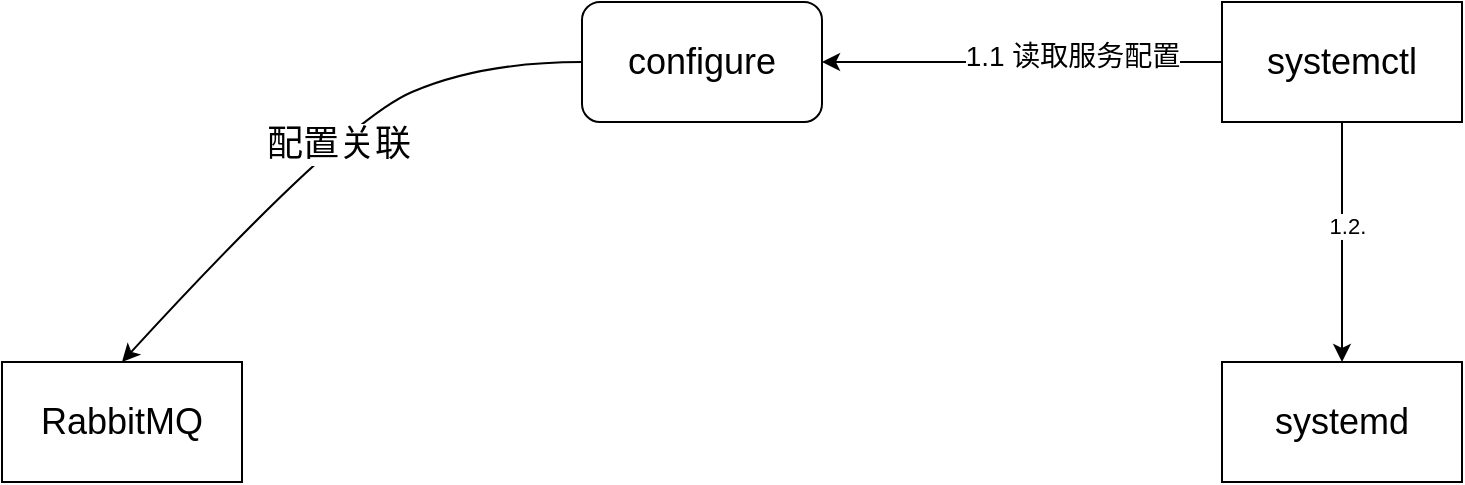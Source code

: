 <mxfile version="26.0.6">
  <diagram name="第 1 页" id="HoKP_vbM25ogzjFkeZG_">
    <mxGraphModel dx="1461" dy="905" grid="1" gridSize="10" guides="1" tooltips="1" connect="1" arrows="1" fold="1" page="1" pageScale="1" pageWidth="827" pageHeight="1169" math="0" shadow="0">
      <root>
        <mxCell id="0" />
        <mxCell id="1" parent="0" />
        <mxCell id="fNBpvGHN1iZ3Em6MJ2G6-1" value="&lt;font style=&quot;font-size: 18px;&quot;&gt;systemctl&lt;/font&gt;" style="rounded=0;whiteSpace=wrap;html=1;" vertex="1" parent="1">
          <mxGeometry x="670" y="110" width="120" height="60" as="geometry" />
        </mxCell>
        <mxCell id="fNBpvGHN1iZ3Em6MJ2G6-2" value="&lt;font style=&quot;font-size: 18px;&quot;&gt;systemd&lt;/font&gt;" style="rounded=0;whiteSpace=wrap;html=1;" vertex="1" parent="1">
          <mxGeometry x="670" y="290" width="120" height="60" as="geometry" />
        </mxCell>
        <mxCell id="fNBpvGHN1iZ3Em6MJ2G6-3" value="&lt;font style=&quot;font-size: 18px;&quot;&gt;RabbitMQ&lt;/font&gt;" style="rounded=0;whiteSpace=wrap;html=1;" vertex="1" parent="1">
          <mxGeometry x="60" y="290" width="120" height="60" as="geometry" />
        </mxCell>
        <mxCell id="fNBpvGHN1iZ3Em6MJ2G6-4" value="&lt;font style=&quot;font-size: 18px;&quot;&gt;configure&lt;/font&gt;" style="rounded=1;whiteSpace=wrap;html=1;" vertex="1" parent="1">
          <mxGeometry x="350" y="110" width="120" height="60" as="geometry" />
        </mxCell>
        <mxCell id="fNBpvGHN1iZ3Em6MJ2G6-5" value="" style="curved=1;endArrow=classic;html=1;rounded=0;exitX=0;exitY=0.5;exitDx=0;exitDy=0;entryX=0.5;entryY=0;entryDx=0;entryDy=0;" edge="1" parent="1" source="fNBpvGHN1iZ3Em6MJ2G6-4" target="fNBpvGHN1iZ3Em6MJ2G6-3">
          <mxGeometry width="50" height="50" relative="1" as="geometry">
            <mxPoint x="230" y="170" as="sourcePoint" />
            <mxPoint x="280" y="120" as="targetPoint" />
            <Array as="points">
              <mxPoint x="300" y="140" />
              <mxPoint x="230" y="170" />
            </Array>
          </mxGeometry>
        </mxCell>
        <mxCell id="fNBpvGHN1iZ3Em6MJ2G6-6" value="&lt;font style=&quot;font-size: 18px;&quot;&gt;配置关联&lt;/font&gt;" style="edgeLabel;html=1;align=center;verticalAlign=middle;resizable=0;points=[];" vertex="1" connectable="0" parent="fNBpvGHN1iZ3Em6MJ2G6-5">
          <mxGeometry x="-0.054" y="5" relative="1" as="geometry">
            <mxPoint x="1" as="offset" />
          </mxGeometry>
        </mxCell>
        <mxCell id="fNBpvGHN1iZ3Em6MJ2G6-7" value="" style="endArrow=classic;html=1;rounded=0;exitX=0;exitY=0.5;exitDx=0;exitDy=0;entryX=1;entryY=0.5;entryDx=0;entryDy=0;" edge="1" parent="1" source="fNBpvGHN1iZ3Em6MJ2G6-1" target="fNBpvGHN1iZ3Em6MJ2G6-4">
          <mxGeometry width="50" height="50" relative="1" as="geometry">
            <mxPoint x="380" y="370" as="sourcePoint" />
            <mxPoint x="430" y="320" as="targetPoint" />
          </mxGeometry>
        </mxCell>
        <mxCell id="fNBpvGHN1iZ3Em6MJ2G6-8" value="&lt;font style=&quot;font-size: 14px;&quot;&gt;1.1 读取服务配置&lt;/font&gt;" style="edgeLabel;html=1;align=center;verticalAlign=middle;resizable=0;points=[];" vertex="1" connectable="0" parent="fNBpvGHN1iZ3Em6MJ2G6-7">
          <mxGeometry x="-0.249" y="-3" relative="1" as="geometry">
            <mxPoint as="offset" />
          </mxGeometry>
        </mxCell>
        <mxCell id="fNBpvGHN1iZ3Em6MJ2G6-9" value="" style="endArrow=classic;html=1;rounded=0;entryX=0.5;entryY=0;entryDx=0;entryDy=0;" edge="1" parent="1" target="fNBpvGHN1iZ3Em6MJ2G6-2">
          <mxGeometry width="50" height="50" relative="1" as="geometry">
            <mxPoint x="730" y="170" as="sourcePoint" />
            <mxPoint x="780" y="120" as="targetPoint" />
          </mxGeometry>
        </mxCell>
        <mxCell id="fNBpvGHN1iZ3Em6MJ2G6-10" value="1.2.&amp;nbsp;" style="edgeLabel;html=1;align=center;verticalAlign=middle;resizable=0;points=[];" vertex="1" connectable="0" parent="fNBpvGHN1iZ3Em6MJ2G6-9">
          <mxGeometry x="-0.132" y="4" relative="1" as="geometry">
            <mxPoint as="offset" />
          </mxGeometry>
        </mxCell>
      </root>
    </mxGraphModel>
  </diagram>
</mxfile>
